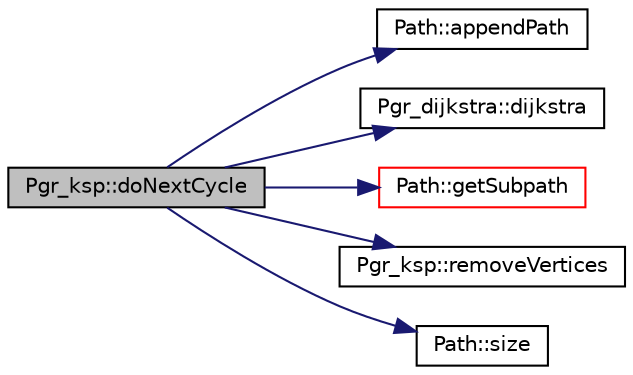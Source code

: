 digraph "Pgr_ksp::doNextCycle"
{
  edge [fontname="Helvetica",fontsize="10",labelfontname="Helvetica",labelfontsize="10"];
  node [fontname="Helvetica",fontsize="10",shape=record];
  rankdir="LR";
  Node11 [label="Pgr_ksp::doNextCycle",height=0.2,width=0.4,color="black", fillcolor="grey75", style="filled", fontcolor="black"];
  Node11 -> Node12 [color="midnightblue",fontsize="10",style="solid",fontname="Helvetica"];
  Node12 [label="Path::appendPath",height=0.2,width=0.4,color="black", fillcolor="white", style="filled",URL="$classPath.html#a9cb45e3a413a03f1c4224b840af1fe83"];
  Node11 -> Node13 [color="midnightblue",fontsize="10",style="solid",fontname="Helvetica"];
  Node13 [label="Pgr_dijkstra::dijkstra",height=0.2,width=0.4,color="black", fillcolor="white", style="filled",URL="$classPgr__dijkstra.html#a78d6855cf47cb741d8baff32e7cdfe54",tooltip="Dijkstra 1 to 1. "];
  Node11 -> Node14 [color="midnightblue",fontsize="10",style="solid",fontname="Helvetica"];
  Node14 [label="Path::getSubpath",height=0.2,width=0.4,color="red", fillcolor="white", style="filled",URL="$classPath.html#a6e915a3786eccd377d84a284b3152e2b"];
  Node11 -> Node19 [color="midnightblue",fontsize="10",style="solid",fontname="Helvetica"];
  Node19 [label="Pgr_ksp::removeVertices",height=0.2,width=0.4,color="black", fillcolor="white", style="filled",URL="$classPgr__ksp.html#abc9f355a52aee675dfe5df77fd6bae71",tooltip="stores in subPath the first i elements of path "];
  Node11 -> Node20 [color="midnightblue",fontsize="10",style="solid",fontname="Helvetica"];
  Node20 [label="Path::size",height=0.2,width=0.4,color="black", fillcolor="white", style="filled",URL="$classPath.html#a3a0311765e131697250e7b45964c0510"];
}
